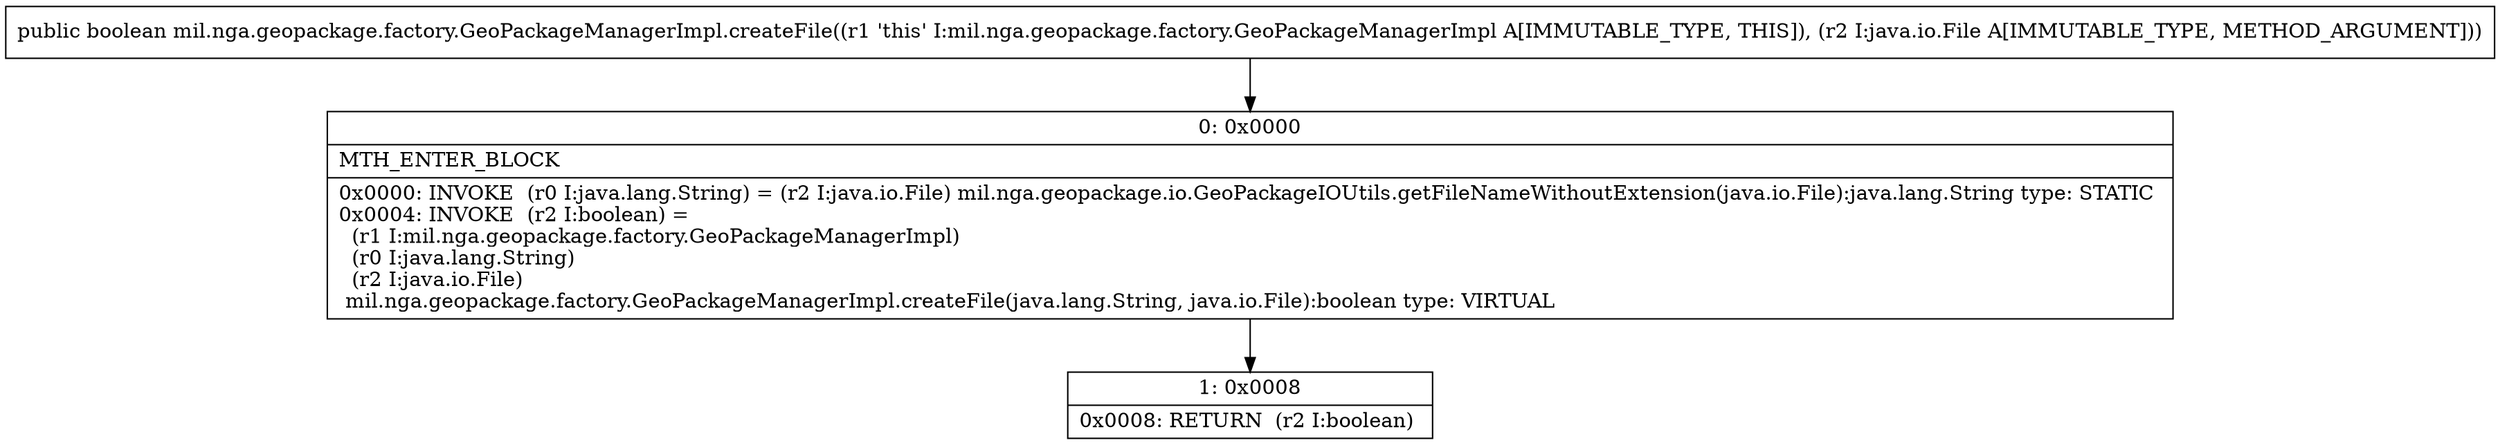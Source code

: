 digraph "CFG formil.nga.geopackage.factory.GeoPackageManagerImpl.createFile(Ljava\/io\/File;)Z" {
Node_0 [shape=record,label="{0\:\ 0x0000|MTH_ENTER_BLOCK\l|0x0000: INVOKE  (r0 I:java.lang.String) = (r2 I:java.io.File) mil.nga.geopackage.io.GeoPackageIOUtils.getFileNameWithoutExtension(java.io.File):java.lang.String type: STATIC \l0x0004: INVOKE  (r2 I:boolean) = \l  (r1 I:mil.nga.geopackage.factory.GeoPackageManagerImpl)\l  (r0 I:java.lang.String)\l  (r2 I:java.io.File)\l mil.nga.geopackage.factory.GeoPackageManagerImpl.createFile(java.lang.String, java.io.File):boolean type: VIRTUAL \l}"];
Node_1 [shape=record,label="{1\:\ 0x0008|0x0008: RETURN  (r2 I:boolean) \l}"];
MethodNode[shape=record,label="{public boolean mil.nga.geopackage.factory.GeoPackageManagerImpl.createFile((r1 'this' I:mil.nga.geopackage.factory.GeoPackageManagerImpl A[IMMUTABLE_TYPE, THIS]), (r2 I:java.io.File A[IMMUTABLE_TYPE, METHOD_ARGUMENT])) }"];
MethodNode -> Node_0;
Node_0 -> Node_1;
}

